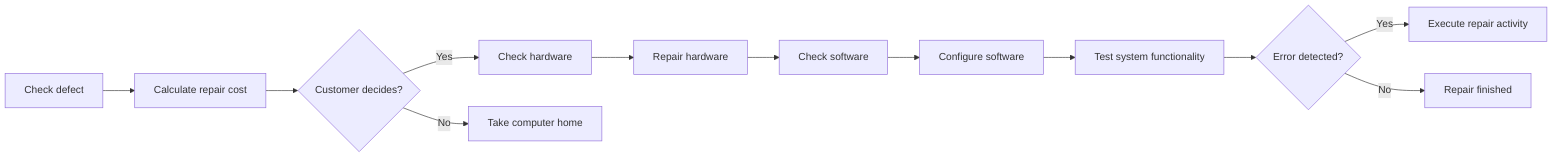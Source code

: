 graph LR
A[Check defect] --> B[Calculate repair cost]
B --> C{Customer decides?}
C -- Yes --> D[Check hardware]
C -- No --> E[Take computer home]
D --> F[Repair hardware]
F --> G[Check software]
G --> H[Configure software]
H --> I[Test system functionality]
I --> J{Error detected?}
J -- Yes --> K[Execute repair activity]
J -- No --> L[Repair finished]